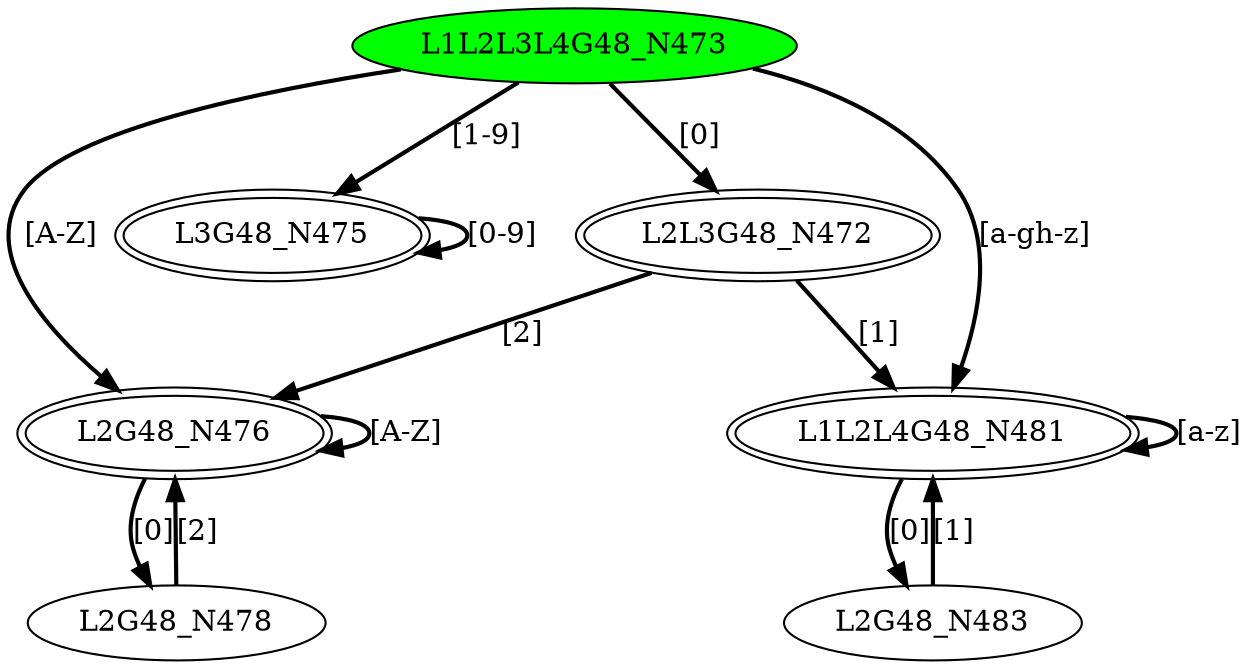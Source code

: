 digraph G48{
"L2L3G48_N472" [peripheries=2];
"L1L2L3L4G48_N473" [style=filled,fillcolor=green];
"L3G48_N475" [peripheries=2];
"L2G48_N476" [peripheries=2];
"L2G48_N478";
"L1L2L4G48_N481" [peripheries=2];
"L2G48_N483";
"L2L3G48_N472"->"L2G48_N476" [style = bold, label = "[2]"];
"L2L3G48_N472"->"L1L2L4G48_N481" [style = bold, label = "[1]"];
"L1L2L3L4G48_N473"->"L2L3G48_N472" [style = bold, label = "[0]"];
"L1L2L3L4G48_N473"->"L3G48_N475" [style = bold, label = "[1-9]"];
"L1L2L3L4G48_N473"->"L2G48_N476" [style = bold, label = "[A-Z]"];
"L1L2L3L4G48_N473"->"L1L2L4G48_N481" [style = bold, label = "[a-gh-z]"];
"L3G48_N475"->"L3G48_N475" [style = bold, label = "[0-9]"];
"L2G48_N476"->"L2G48_N476" [style = bold, label = "[A-Z]"];
"L2G48_N476"->"L2G48_N478" [style = bold, label = "[0]"];
"L2G48_N478"->"L2G48_N476" [style = bold, label = "[2]"];
"L1L2L4G48_N481"->"L1L2L4G48_N481" [style = bold, label = "[a-z]"];
"L1L2L4G48_N481"->"L2G48_N483" [style = bold, label = "[0]"];
"L2G48_N483"->"L1L2L4G48_N481" [style = bold, label = "[1]"];
}

